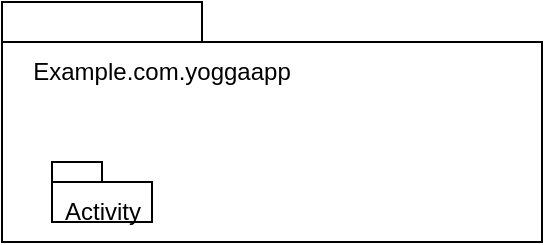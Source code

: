 <mxfile version="16.2.4" type="device"><diagram id="_6p9M5E9a2xQNm7_yDwb" name="Page-1"><mxGraphModel dx="782" dy="408" grid="1" gridSize="10" guides="1" tooltips="1" connect="1" arrows="1" fold="1" page="1" pageScale="1" pageWidth="850" pageHeight="1100" math="0" shadow="0"><root><mxCell id="0"/><mxCell id="1" parent="0"/><mxCell id="TSXaEl5a06l9mGsSKrId-1" value="" style="rounded=0;whiteSpace=wrap;html=1;" vertex="1" parent="1"><mxGeometry x="200" y="100" width="270" height="100" as="geometry"/></mxCell><mxCell id="TSXaEl5a06l9mGsSKrId-2" value="" style="rounded=0;whiteSpace=wrap;html=1;" vertex="1" parent="1"><mxGeometry x="200" y="80" width="100" height="20" as="geometry"/></mxCell><mxCell id="TSXaEl5a06l9mGsSKrId-4" value="" style="rounded=0;whiteSpace=wrap;html=1;" vertex="1" parent="1"><mxGeometry x="225" y="170" width="50" height="20" as="geometry"/></mxCell><mxCell id="TSXaEl5a06l9mGsSKrId-5" value="" style="rounded=0;whiteSpace=wrap;html=1;" vertex="1" parent="1"><mxGeometry x="225" y="160" width="25" height="10" as="geometry"/></mxCell><mxCell id="TSXaEl5a06l9mGsSKrId-6" value="Example.com.yoggaapp" style="text;html=1;strokeColor=none;fillColor=none;align=center;verticalAlign=middle;whiteSpace=wrap;rounded=0;" vertex="1" parent="1"><mxGeometry x="250" y="100" width="60" height="30" as="geometry"/></mxCell><mxCell id="TSXaEl5a06l9mGsSKrId-8" value="Activity" style="text;html=1;strokeColor=none;fillColor=none;align=center;verticalAlign=middle;whiteSpace=wrap;rounded=0;" vertex="1" parent="1"><mxGeometry x="242.5" y="180" width="15" height="10" as="geometry"/></mxCell></root></mxGraphModel></diagram></mxfile>